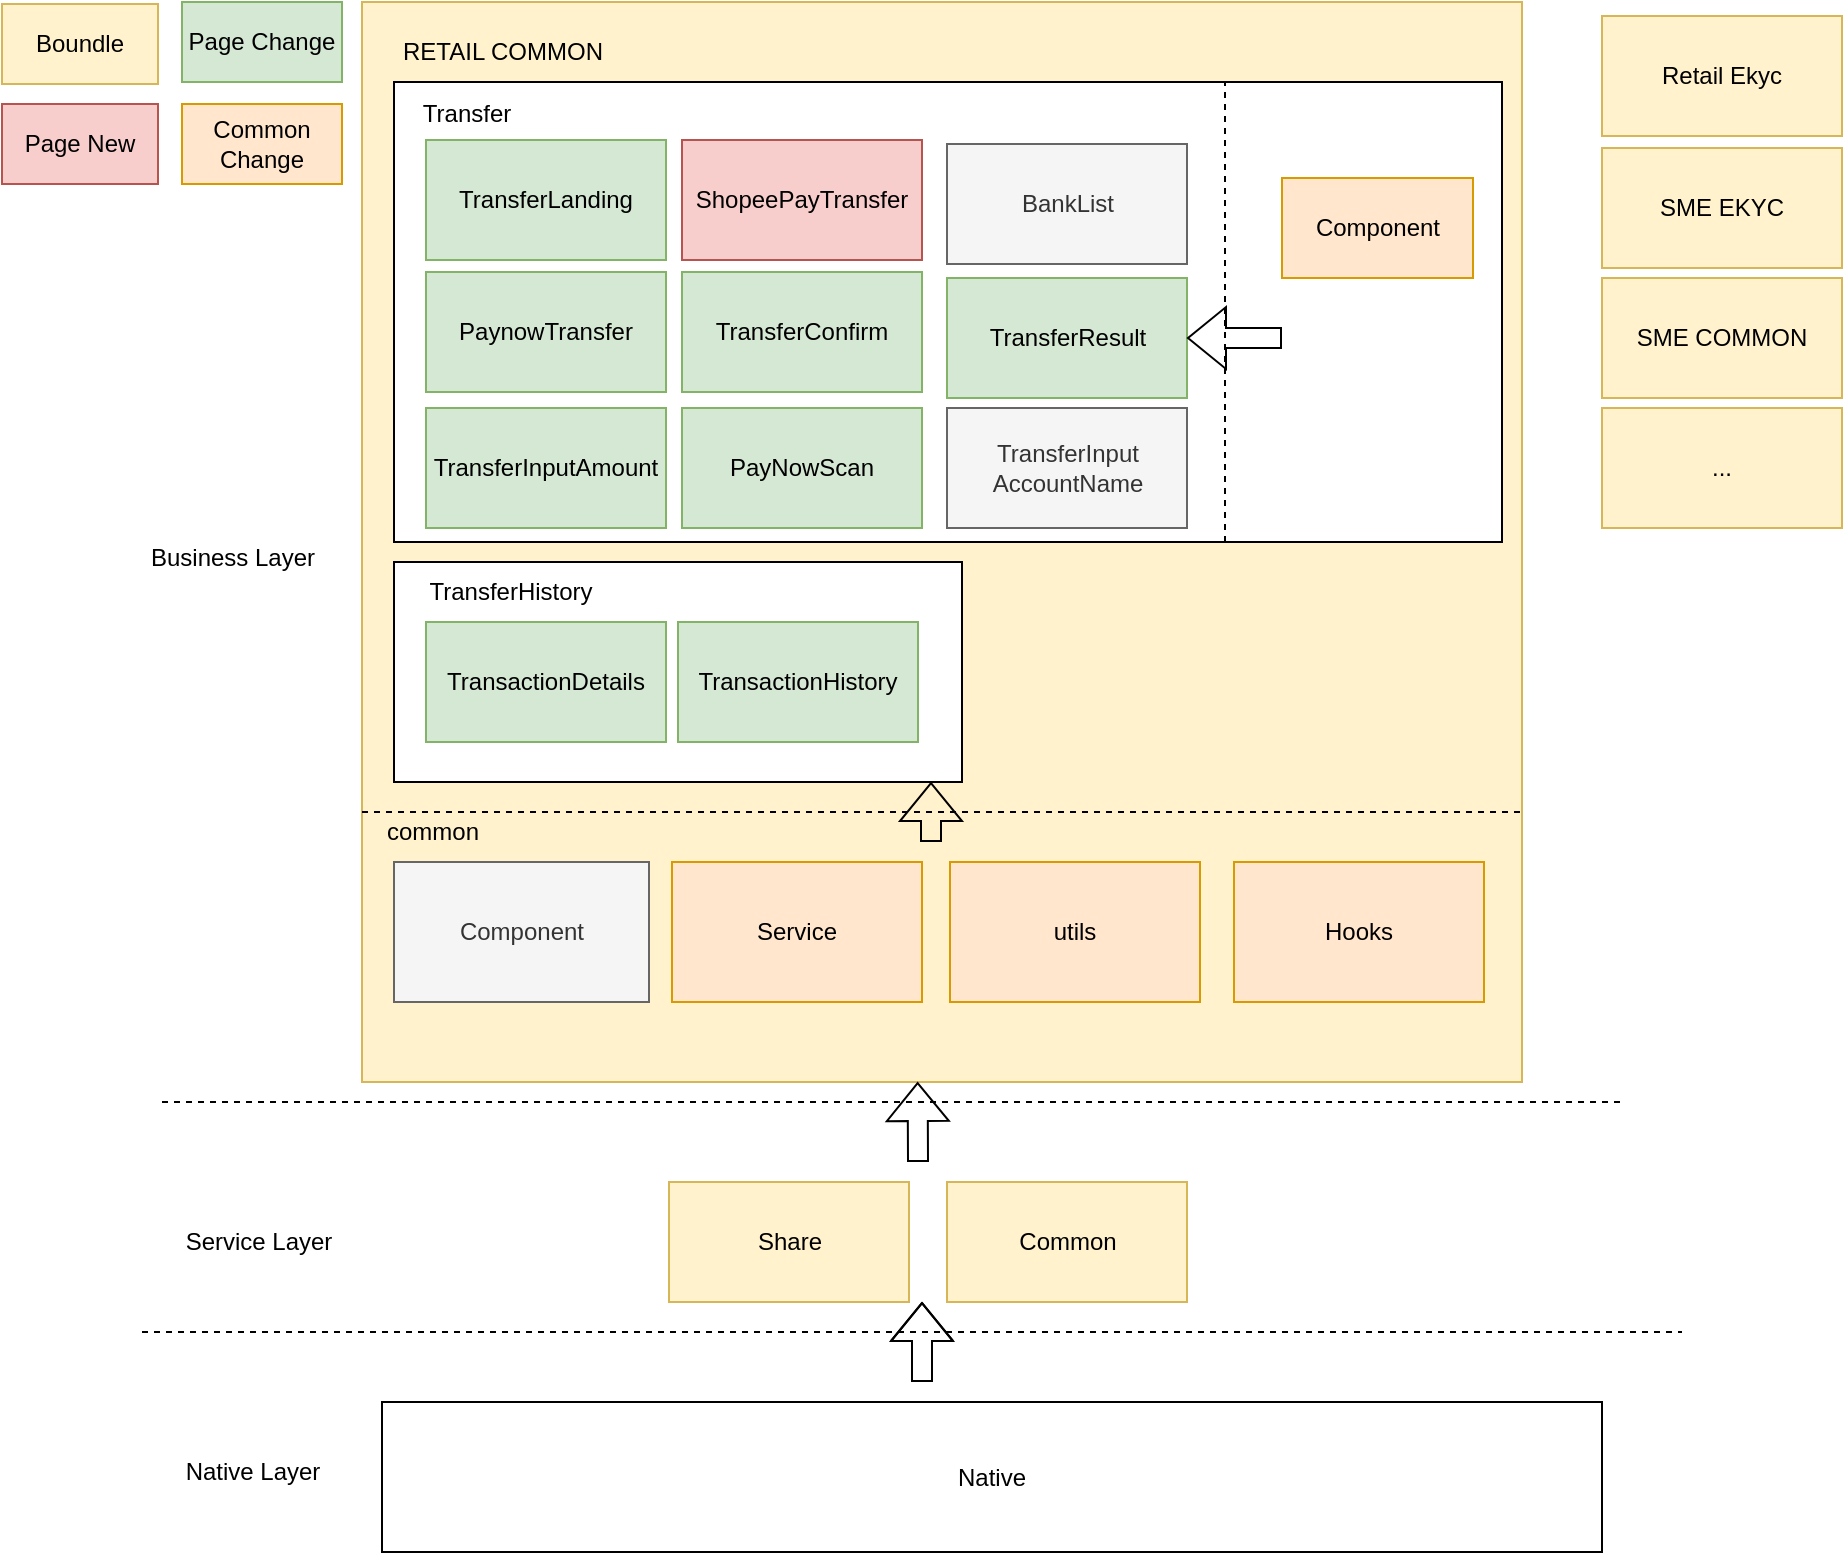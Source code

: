 <mxfile version="21.1.8" type="github">
  <diagram name="第 1 页" id="1yYVKg7gYqVnLr0icWR6">
    <mxGraphModel dx="2261" dy="771" grid="1" gridSize="10" guides="1" tooltips="1" connect="1" arrows="1" fold="1" page="1" pageScale="1" pageWidth="827" pageHeight="1169" math="0" shadow="0">
      <root>
        <mxCell id="0" />
        <mxCell id="1" parent="0" />
        <mxCell id="9tb9bFtsTYVmH_khgkMe-1" value="" style="rounded=0;whiteSpace=wrap;html=1;fillColor=#fff2cc;strokeColor=#d6b656;" vertex="1" parent="1">
          <mxGeometry x="150" y="40" width="580" height="540" as="geometry" />
        </mxCell>
        <mxCell id="9tb9bFtsTYVmH_khgkMe-2" value="Business Layer" style="text;html=1;align=center;verticalAlign=middle;resizable=0;points=[];autosize=1;strokeColor=none;fillColor=none;" vertex="1" parent="1">
          <mxGeometry x="30" y="303" width="110" height="30" as="geometry" />
        </mxCell>
        <mxCell id="9tb9bFtsTYVmH_khgkMe-3" value="RETAIL COMMON" style="text;html=1;align=center;verticalAlign=middle;resizable=0;points=[];autosize=1;strokeColor=none;fillColor=none;" vertex="1" parent="1">
          <mxGeometry x="160" y="50" width="120" height="30" as="geometry" />
        </mxCell>
        <mxCell id="9tb9bFtsTYVmH_khgkMe-6" value="Retail Ekyc" style="rounded=0;whiteSpace=wrap;html=1;fillColor=#fff2cc;strokeColor=#d6b656;" vertex="1" parent="1">
          <mxGeometry x="770" y="47" width="120" height="60" as="geometry" />
        </mxCell>
        <mxCell id="9tb9bFtsTYVmH_khgkMe-7" value="SME COMMON" style="rounded=0;whiteSpace=wrap;html=1;fillColor=#fff2cc;strokeColor=#d6b656;" vertex="1" parent="1">
          <mxGeometry x="770" y="178" width="120" height="60" as="geometry" />
        </mxCell>
        <mxCell id="9tb9bFtsTYVmH_khgkMe-8" value="SME EKYC" style="rounded=0;whiteSpace=wrap;html=1;fillColor=#fff2cc;strokeColor=#d6b656;" vertex="1" parent="1">
          <mxGeometry x="770" y="113" width="120" height="60" as="geometry" />
        </mxCell>
        <mxCell id="9tb9bFtsTYVmH_khgkMe-9" value="..." style="rounded=0;whiteSpace=wrap;html=1;fillColor=#fff2cc;strokeColor=#d6b656;" vertex="1" parent="1">
          <mxGeometry x="770" y="243" width="120" height="60" as="geometry" />
        </mxCell>
        <mxCell id="9tb9bFtsTYVmH_khgkMe-10" value="" style="endArrow=none;dashed=1;html=1;rounded=0;" edge="1" parent="1">
          <mxGeometry width="50" height="50" relative="1" as="geometry">
            <mxPoint x="50" y="590" as="sourcePoint" />
            <mxPoint x="780" y="590" as="targetPoint" />
          </mxGeometry>
        </mxCell>
        <mxCell id="9tb9bFtsTYVmH_khgkMe-11" value="Service Layer" style="text;html=1;align=center;verticalAlign=middle;resizable=0;points=[];autosize=1;strokeColor=none;fillColor=none;" vertex="1" parent="1">
          <mxGeometry x="48" y="645" width="100" height="30" as="geometry" />
        </mxCell>
        <mxCell id="9tb9bFtsTYVmH_khgkMe-12" value="Component" style="rounded=0;whiteSpace=wrap;html=1;fillColor=#f5f5f5;strokeColor=#666666;fontColor=#333333;" vertex="1" parent="1">
          <mxGeometry x="166" y="470" width="127.5" height="70" as="geometry" />
        </mxCell>
        <mxCell id="9tb9bFtsTYVmH_khgkMe-15" value="" style="endArrow=none;dashed=1;html=1;rounded=0;" edge="1" parent="1">
          <mxGeometry width="50" height="50" relative="1" as="geometry">
            <mxPoint x="40" y="705" as="sourcePoint" />
            <mxPoint x="810" y="705" as="targetPoint" />
          </mxGeometry>
        </mxCell>
        <mxCell id="9tb9bFtsTYVmH_khgkMe-16" value="Native Layer" style="text;html=1;align=center;verticalAlign=middle;resizable=0;points=[];autosize=1;strokeColor=none;fillColor=none;" vertex="1" parent="1">
          <mxGeometry x="50" y="760" width="90" height="30" as="geometry" />
        </mxCell>
        <mxCell id="9tb9bFtsTYVmH_khgkMe-20" value="Native" style="rounded=0;whiteSpace=wrap;html=1;" vertex="1" parent="1">
          <mxGeometry x="160" y="740" width="610" height="75" as="geometry" />
        </mxCell>
        <mxCell id="9tb9bFtsTYVmH_khgkMe-24" value="Boundle" style="rounded=0;whiteSpace=wrap;html=1;fillColor=#fff2cc;strokeColor=#d6b656;" vertex="1" parent="1">
          <mxGeometry x="-30" y="41" width="78" height="40" as="geometry" />
        </mxCell>
        <mxCell id="9tb9bFtsTYVmH_khgkMe-25" value="Page New" style="rounded=0;whiteSpace=wrap;html=1;fillColor=#f8cecc;strokeColor=#b85450;" vertex="1" parent="1">
          <mxGeometry x="-30" y="91" width="78" height="40" as="geometry" />
        </mxCell>
        <mxCell id="9tb9bFtsTYVmH_khgkMe-26" value="Page Change" style="rounded=0;whiteSpace=wrap;html=1;fillColor=#d5e8d4;strokeColor=#82b366;" vertex="1" parent="1">
          <mxGeometry x="60" y="40" width="80" height="40" as="geometry" />
        </mxCell>
        <mxCell id="9tb9bFtsTYVmH_khgkMe-28" value="" style="rounded=0;whiteSpace=wrap;html=1;" vertex="1" parent="1">
          <mxGeometry x="166" y="80" width="554" height="230" as="geometry" />
        </mxCell>
        <mxCell id="9tb9bFtsTYVmH_khgkMe-29" value="Transfer" style="text;html=1;align=center;verticalAlign=middle;resizable=0;points=[];autosize=1;strokeColor=none;fillColor=none;" vertex="1" parent="1">
          <mxGeometry x="167" y="81" width="70" height="30" as="geometry" />
        </mxCell>
        <mxCell id="9tb9bFtsTYVmH_khgkMe-31" value="TransferLanding" style="rounded=0;whiteSpace=wrap;html=1;fillColor=#d5e8d4;strokeColor=#82b366;" vertex="1" parent="1">
          <mxGeometry x="182" y="109" width="120" height="60" as="geometry" />
        </mxCell>
        <mxCell id="9tb9bFtsTYVmH_khgkMe-32" value="PaynowTransfer" style="rounded=0;whiteSpace=wrap;html=1;fillColor=#d5e8d4;strokeColor=#82b366;" vertex="1" parent="1">
          <mxGeometry x="182" y="175" width="120" height="60" as="geometry" />
        </mxCell>
        <mxCell id="9tb9bFtsTYVmH_khgkMe-34" value="ShopeePayTransfer" style="rounded=0;whiteSpace=wrap;html=1;fillColor=#f8cecc;strokeColor=#b85450;" vertex="1" parent="1">
          <mxGeometry x="310" y="109" width="120" height="60" as="geometry" />
        </mxCell>
        <mxCell id="9tb9bFtsTYVmH_khgkMe-35" value="TransferConfirm" style="rounded=0;whiteSpace=wrap;html=1;fillColor=#d5e8d4;strokeColor=#82b366;" vertex="1" parent="1">
          <mxGeometry x="310" y="175" width="120" height="60" as="geometry" />
        </mxCell>
        <mxCell id="9tb9bFtsTYVmH_khgkMe-36" value="TransferInputAmount" style="rounded=0;whiteSpace=wrap;html=1;fillColor=#d5e8d4;strokeColor=#82b366;" vertex="1" parent="1">
          <mxGeometry x="182" y="243" width="120" height="60" as="geometry" />
        </mxCell>
        <mxCell id="9tb9bFtsTYVmH_khgkMe-37" value="PayNowScan" style="rounded=0;whiteSpace=wrap;html=1;fillColor=#d5e8d4;strokeColor=#82b366;" vertex="1" parent="1">
          <mxGeometry x="310" y="243" width="120" height="60" as="geometry" />
        </mxCell>
        <mxCell id="9tb9bFtsTYVmH_khgkMe-38" value="BankList" style="rounded=0;whiteSpace=wrap;html=1;fillColor=#f5f5f5;strokeColor=#666666;fontColor=#333333;" vertex="1" parent="1">
          <mxGeometry x="442.5" y="111" width="120" height="60" as="geometry" />
        </mxCell>
        <mxCell id="9tb9bFtsTYVmH_khgkMe-39" value="TransferResult" style="rounded=0;whiteSpace=wrap;html=1;fillColor=#d5e8d4;strokeColor=#82b366;" vertex="1" parent="1">
          <mxGeometry x="442.5" y="178" width="120" height="60" as="geometry" />
        </mxCell>
        <mxCell id="9tb9bFtsTYVmH_khgkMe-40" value="" style="rounded=0;whiteSpace=wrap;html=1;" vertex="1" parent="1">
          <mxGeometry x="166" y="320" width="284" height="110" as="geometry" />
        </mxCell>
        <mxCell id="9tb9bFtsTYVmH_khgkMe-41" value="TransferHistory" style="text;html=1;align=center;verticalAlign=middle;resizable=0;points=[];autosize=1;strokeColor=none;fillColor=none;" vertex="1" parent="1">
          <mxGeometry x="169" y="320" width="110" height="30" as="geometry" />
        </mxCell>
        <mxCell id="9tb9bFtsTYVmH_khgkMe-42" value="TransactionDetails" style="rounded=0;whiteSpace=wrap;html=1;fillColor=#d5e8d4;strokeColor=#82b366;" vertex="1" parent="1">
          <mxGeometry x="182" y="350" width="120" height="60" as="geometry" />
        </mxCell>
        <mxCell id="9tb9bFtsTYVmH_khgkMe-43" value="TransactionHistory" style="rounded=0;whiteSpace=wrap;html=1;fillColor=#d5e8d4;strokeColor=#82b366;" vertex="1" parent="1">
          <mxGeometry x="308" y="350" width="120" height="60" as="geometry" />
        </mxCell>
        <mxCell id="9tb9bFtsTYVmH_khgkMe-44" value="TransferInput&lt;br&gt;AccountName" style="rounded=0;whiteSpace=wrap;html=1;fillColor=#f5f5f5;strokeColor=#666666;fontColor=#333333;" vertex="1" parent="1">
          <mxGeometry x="442.5" y="243" width="120" height="60" as="geometry" />
        </mxCell>
        <mxCell id="9tb9bFtsTYVmH_khgkMe-45" value="Service" style="rounded=0;whiteSpace=wrap;html=1;fillColor=#ffe6cc;strokeColor=#d79b00;" vertex="1" parent="1">
          <mxGeometry x="305" y="470" width="125" height="70" as="geometry" />
        </mxCell>
        <mxCell id="9tb9bFtsTYVmH_khgkMe-47" value="utils" style="rounded=0;whiteSpace=wrap;html=1;fillColor=#ffe6cc;strokeColor=#d79b00;" vertex="1" parent="1">
          <mxGeometry x="444" y="470" width="125" height="70" as="geometry" />
        </mxCell>
        <mxCell id="9tb9bFtsTYVmH_khgkMe-48" value="Hooks" style="rounded=0;whiteSpace=wrap;html=1;fillColor=#ffe6cc;strokeColor=#d79b00;" vertex="1" parent="1">
          <mxGeometry x="586" y="470" width="125" height="70" as="geometry" />
        </mxCell>
        <mxCell id="9tb9bFtsTYVmH_khgkMe-50" value="" style="endArrow=none;dashed=1;html=1;rounded=0;exitX=0.75;exitY=1;exitDx=0;exitDy=0;entryX=0.75;entryY=0;entryDx=0;entryDy=0;" edge="1" parent="1" source="9tb9bFtsTYVmH_khgkMe-28" target="9tb9bFtsTYVmH_khgkMe-28">
          <mxGeometry width="50" height="50" relative="1" as="geometry">
            <mxPoint x="550" y="140" as="sourcePoint" />
            <mxPoint x="600" y="90" as="targetPoint" />
          </mxGeometry>
        </mxCell>
        <mxCell id="9tb9bFtsTYVmH_khgkMe-51" value="Component" style="rounded=0;whiteSpace=wrap;html=1;fillColor=#ffe6cc;strokeColor=#d79b00;" vertex="1" parent="1">
          <mxGeometry x="610" y="128" width="95.5" height="50" as="geometry" />
        </mxCell>
        <mxCell id="9tb9bFtsTYVmH_khgkMe-55" value="" style="shape=flexArrow;endArrow=classic;html=1;rounded=0;entryX=1;entryY=0.5;entryDx=0;entryDy=0;" edge="1" parent="1" target="9tb9bFtsTYVmH_khgkMe-39">
          <mxGeometry width="50" height="50" relative="1" as="geometry">
            <mxPoint x="610" y="208" as="sourcePoint" />
            <mxPoint x="640" y="-20" as="targetPoint" />
          </mxGeometry>
        </mxCell>
        <mxCell id="9tb9bFtsTYVmH_khgkMe-57" value="" style="shape=flexArrow;endArrow=classic;html=1;rounded=0;" edge="1" parent="1">
          <mxGeometry width="50" height="50" relative="1" as="geometry">
            <mxPoint x="430" y="730" as="sourcePoint" />
            <mxPoint x="430" y="690" as="targetPoint" />
            <Array as="points">
              <mxPoint x="430" y="710" />
            </Array>
          </mxGeometry>
        </mxCell>
        <mxCell id="9tb9bFtsTYVmH_khgkMe-58" value="" style="shape=flexArrow;endArrow=classic;html=1;rounded=0;" edge="1" parent="1">
          <mxGeometry width="50" height="50" relative="1" as="geometry">
            <mxPoint x="434.5" y="460" as="sourcePoint" />
            <mxPoint x="434.5" y="430" as="targetPoint" />
          </mxGeometry>
        </mxCell>
        <mxCell id="9tb9bFtsTYVmH_khgkMe-59" value="Share" style="rounded=0;whiteSpace=wrap;html=1;fillColor=#fff2cc;strokeColor=#d6b656;" vertex="1" parent="1">
          <mxGeometry x="303.5" y="630" width="120" height="60" as="geometry" />
        </mxCell>
        <mxCell id="9tb9bFtsTYVmH_khgkMe-60" value="Common" style="rounded=0;whiteSpace=wrap;html=1;fillColor=#fff2cc;strokeColor=#d6b656;" vertex="1" parent="1">
          <mxGeometry x="442.5" y="630" width="120" height="60" as="geometry" />
        </mxCell>
        <mxCell id="9tb9bFtsTYVmH_khgkMe-62" value="" style="shape=flexArrow;endArrow=classic;html=1;rounded=0;entryX=0.479;entryY=1;entryDx=0;entryDy=0;entryPerimeter=0;" edge="1" parent="1" target="9tb9bFtsTYVmH_khgkMe-1">
          <mxGeometry width="50" height="50" relative="1" as="geometry">
            <mxPoint x="428" y="620" as="sourcePoint" />
            <mxPoint x="388" y="610" as="targetPoint" />
          </mxGeometry>
        </mxCell>
        <mxCell id="9tb9bFtsTYVmH_khgkMe-64" value="" style="endArrow=none;dashed=1;html=1;rounded=0;entryX=1;entryY=0.75;entryDx=0;entryDy=0;exitX=0;exitY=0.75;exitDx=0;exitDy=0;" edge="1" parent="1" source="9tb9bFtsTYVmH_khgkMe-1" target="9tb9bFtsTYVmH_khgkMe-1">
          <mxGeometry width="50" height="50" relative="1" as="geometry">
            <mxPoint x="150" y="450" as="sourcePoint" />
            <mxPoint x="808" y="450" as="targetPoint" />
          </mxGeometry>
        </mxCell>
        <mxCell id="9tb9bFtsTYVmH_khgkMe-66" value="common" style="text;html=1;align=center;verticalAlign=middle;resizable=0;points=[];autosize=1;strokeColor=none;fillColor=none;" vertex="1" parent="1">
          <mxGeometry x="150" y="440" width="70" height="30" as="geometry" />
        </mxCell>
        <mxCell id="9tb9bFtsTYVmH_khgkMe-68" value="Common Change" style="rounded=0;whiteSpace=wrap;html=1;fillColor=#ffe6cc;strokeColor=#d79b00;" vertex="1" parent="1">
          <mxGeometry x="60" y="91" width="80" height="40" as="geometry" />
        </mxCell>
      </root>
    </mxGraphModel>
  </diagram>
</mxfile>
